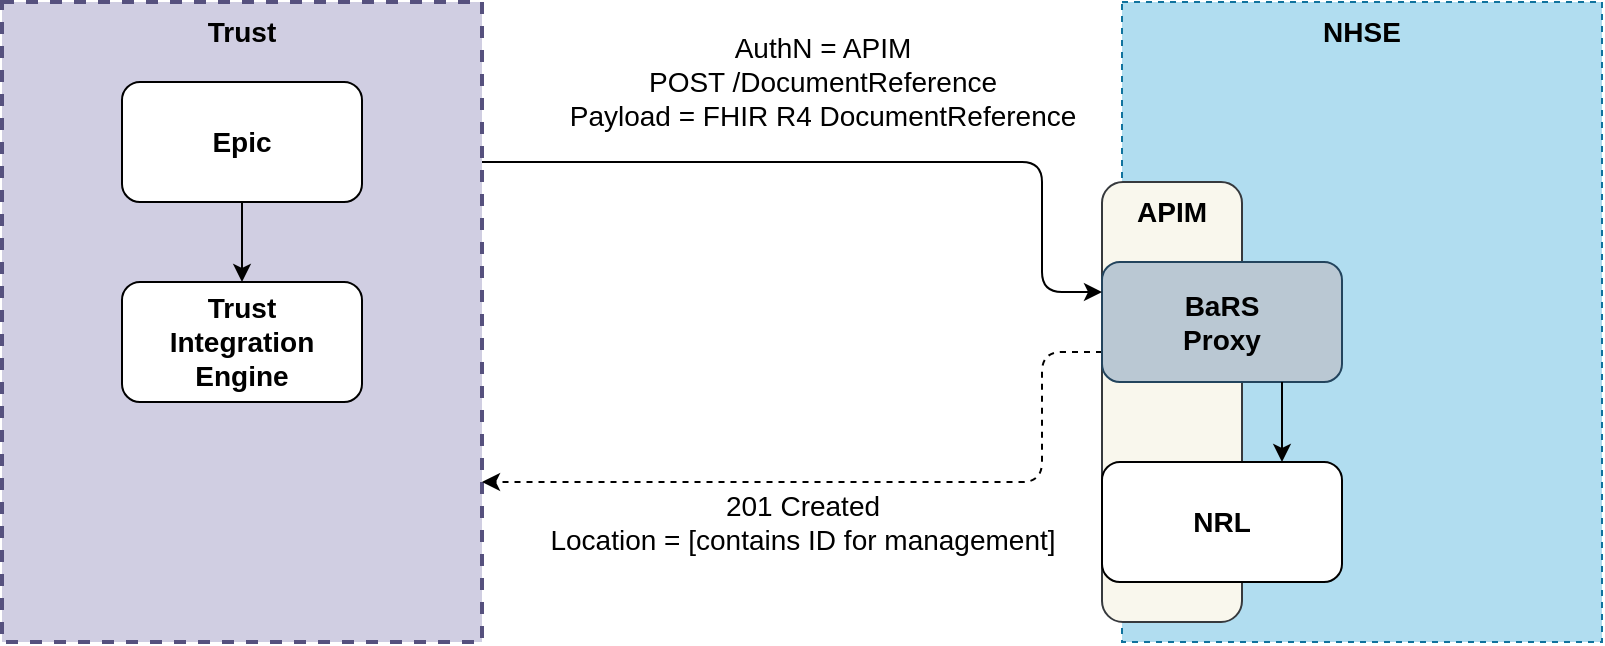 <mxfile version="26.0.6">
  <diagram name="Page-1" id="1BWFoJJ6TunC25Has8uo">
    <mxGraphModel dx="1562" dy="810" grid="1" gridSize="10" guides="1" tooltips="1" connect="1" arrows="1" fold="1" page="1" pageScale="1" pageWidth="827" pageHeight="1169" math="0" shadow="0">
      <root>
        <mxCell id="0" />
        <mxCell id="1" parent="0" />
        <mxCell id="tvkq9JF5NfA8BMcJcUCQ-1" value="Trust" style="rounded=0;whiteSpace=wrap;html=1;verticalAlign=top;fontStyle=1;fillColor=#d0cee2;strokeColor=#56517e;fontSize=14;dashed=1;strokeWidth=2;" vertex="1" parent="1">
          <mxGeometry x="120" y="90" width="240" height="320" as="geometry" />
        </mxCell>
        <mxCell id="tvkq9JF5NfA8BMcJcUCQ-2" value="NHSE" style="rounded=0;whiteSpace=wrap;html=1;verticalAlign=top;fontStyle=1;fillColor=#b1ddf0;strokeColor=#10739e;fontSize=14;dashed=1;" vertex="1" parent="1">
          <mxGeometry x="680" y="90" width="240" height="320" as="geometry" />
        </mxCell>
        <mxCell id="tvkq9JF5NfA8BMcJcUCQ-3" value="" style="edgeStyle=orthogonalEdgeStyle;rounded=0;orthogonalLoop=1;jettySize=auto;html=1;" edge="1" parent="1" source="tvkq9JF5NfA8BMcJcUCQ-4" target="tvkq9JF5NfA8BMcJcUCQ-5">
          <mxGeometry relative="1" as="geometry" />
        </mxCell>
        <mxCell id="tvkq9JF5NfA8BMcJcUCQ-4" value="Epic" style="rounded=1;whiteSpace=wrap;html=1;fontSize=14;fontStyle=1" vertex="1" parent="1">
          <mxGeometry x="180" y="130" width="120" height="60" as="geometry" />
        </mxCell>
        <mxCell id="tvkq9JF5NfA8BMcJcUCQ-5" value="Trust&lt;div&gt;Integration Engine&lt;/div&gt;" style="rounded=1;whiteSpace=wrap;html=1;fontSize=14;fontStyle=1" vertex="1" parent="1">
          <mxGeometry x="180" y="230" width="120" height="60" as="geometry" />
        </mxCell>
        <mxCell id="tvkq9JF5NfA8BMcJcUCQ-6" value="APIM" style="rounded=1;whiteSpace=wrap;html=1;verticalAlign=top;fillColor=#f9f7ed;strokeColor=#36393d;fontSize=14;fontStyle=1" vertex="1" parent="1">
          <mxGeometry x="670" y="180" width="70" height="220" as="geometry" />
        </mxCell>
        <mxCell id="tvkq9JF5NfA8BMcJcUCQ-7" value="201 Created&lt;br&gt;Location = [contains ID for management]" style="edgeStyle=orthogonalEdgeStyle;rounded=1;orthogonalLoop=1;jettySize=auto;html=1;exitX=0;exitY=0.75;exitDx=0;exitDy=0;entryX=1;entryY=0.75;entryDx=0;entryDy=0;dashed=1;curved=0;fontSize=14;labelBackgroundColor=none;" edge="1" parent="1" source="tvkq9JF5NfA8BMcJcUCQ-8" target="tvkq9JF5NfA8BMcJcUCQ-1">
          <mxGeometry x="0.147" y="20" relative="1" as="geometry">
            <Array as="points">
              <mxPoint x="640" y="265" />
              <mxPoint x="640" y="330" />
            </Array>
            <mxPoint as="offset" />
          </mxGeometry>
        </mxCell>
        <mxCell id="tvkq9JF5NfA8BMcJcUCQ-8" value="BaRS&lt;div&gt;Proxy&lt;/div&gt;" style="rounded=1;whiteSpace=wrap;html=1;fillColor=#bac8d3;strokeColor=#23445d;fontSize=14;fontStyle=1" vertex="1" parent="1">
          <mxGeometry x="670" y="220" width="120" height="60" as="geometry" />
        </mxCell>
        <mxCell id="tvkq9JF5NfA8BMcJcUCQ-9" value="NRL" style="rounded=1;whiteSpace=wrap;html=1;fontSize=14;fontStyle=1" vertex="1" parent="1">
          <mxGeometry x="670" y="320" width="120" height="60" as="geometry" />
        </mxCell>
        <mxCell id="tvkq9JF5NfA8BMcJcUCQ-10" value="&lt;div&gt;AuthN = APIM&lt;/div&gt;POST /DocumentReference&lt;div&gt;Payload = FHIR R4 DocumentReference&lt;/div&gt;" style="endArrow=classic;html=1;rounded=1;exitX=1;exitY=0.25;exitDx=0;exitDy=0;entryX=0;entryY=0.25;entryDx=0;entryDy=0;edgeStyle=orthogonalEdgeStyle;curved=0;fontSize=14;labelBackgroundColor=none;" edge="1" parent="1" source="tvkq9JF5NfA8BMcJcUCQ-1" target="tvkq9JF5NfA8BMcJcUCQ-6">
          <mxGeometry x="-0.093" y="40" width="50" height="50" relative="1" as="geometry">
            <mxPoint x="430" y="300" as="sourcePoint" />
            <mxPoint x="480" y="250" as="targetPoint" />
            <Array as="points">
              <mxPoint x="640" y="170" />
              <mxPoint x="640" y="235" />
            </Array>
            <mxPoint as="offset" />
          </mxGeometry>
        </mxCell>
        <mxCell id="tvkq9JF5NfA8BMcJcUCQ-11" value="" style="endArrow=classic;html=1;rounded=0;entryX=0.75;entryY=0;entryDx=0;entryDy=0;exitX=0.75;exitY=1;exitDx=0;exitDy=0;fontSize=14;" edge="1" parent="1" source="tvkq9JF5NfA8BMcJcUCQ-8" target="tvkq9JF5NfA8BMcJcUCQ-9">
          <mxGeometry width="50" height="50" relative="1" as="geometry">
            <mxPoint x="700" y="550" as="sourcePoint" />
            <mxPoint x="750" y="500" as="targetPoint" />
          </mxGeometry>
        </mxCell>
      </root>
    </mxGraphModel>
  </diagram>
</mxfile>
